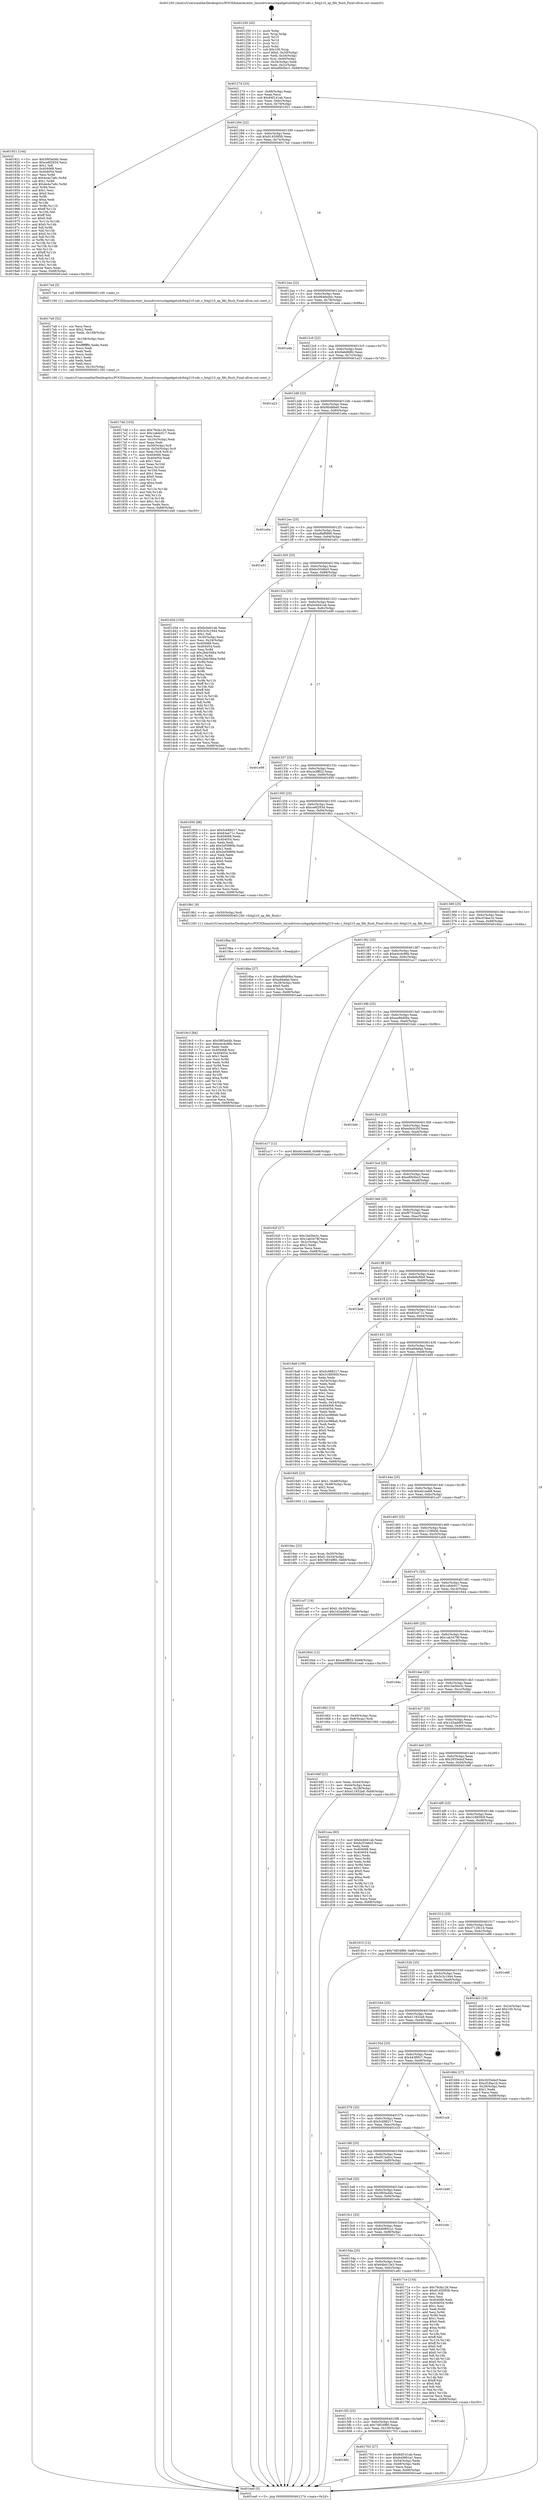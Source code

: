 digraph "0x401250" {
  label = "0x401250 (/mnt/c/Users/mathe/Desktop/tcc/POCII/binaries/extr_linuxdriversusbgadgetudcfotg210-udc.c_fotg210_ep_fifo_flush_Final-ollvm.out::main(0))"
  labelloc = "t"
  node[shape=record]

  Entry [label="",width=0.3,height=0.3,shape=circle,fillcolor=black,style=filled]
  "0x40127d" [label="{
     0x40127d [23]\l
     | [instrs]\l
     &nbsp;&nbsp;0x40127d \<+3\>: mov -0x68(%rbp),%eax\l
     &nbsp;&nbsp;0x401280 \<+2\>: mov %eax,%ecx\l
     &nbsp;&nbsp;0x401282 \<+6\>: sub $0x84f141ab,%ecx\l
     &nbsp;&nbsp;0x401288 \<+3\>: mov %eax,-0x6c(%rbp)\l
     &nbsp;&nbsp;0x40128b \<+3\>: mov %ecx,-0x70(%rbp)\l
     &nbsp;&nbsp;0x40128e \<+6\>: je 0000000000401921 \<main+0x6d1\>\l
  }"]
  "0x401921" [label="{
     0x401921 [144]\l
     | [instrs]\l
     &nbsp;&nbsp;0x401921 \<+5\>: mov $0x5f65ed4b,%eax\l
     &nbsp;&nbsp;0x401926 \<+5\>: mov $0xce6f2834,%ecx\l
     &nbsp;&nbsp;0x40192b \<+2\>: mov $0x1,%dl\l
     &nbsp;&nbsp;0x40192d \<+7\>: mov 0x404068,%esi\l
     &nbsp;&nbsp;0x401934 \<+7\>: mov 0x404054,%edi\l
     &nbsp;&nbsp;0x40193b \<+3\>: mov %esi,%r8d\l
     &nbsp;&nbsp;0x40193e \<+7\>: sub $0x4e4a7a6c,%r8d\l
     &nbsp;&nbsp;0x401945 \<+4\>: sub $0x1,%r8d\l
     &nbsp;&nbsp;0x401949 \<+7\>: add $0x4e4a7a6c,%r8d\l
     &nbsp;&nbsp;0x401950 \<+4\>: imul %r8d,%esi\l
     &nbsp;&nbsp;0x401954 \<+3\>: and $0x1,%esi\l
     &nbsp;&nbsp;0x401957 \<+3\>: cmp $0x0,%esi\l
     &nbsp;&nbsp;0x40195a \<+4\>: sete %r9b\l
     &nbsp;&nbsp;0x40195e \<+3\>: cmp $0xa,%edi\l
     &nbsp;&nbsp;0x401961 \<+4\>: setl %r10b\l
     &nbsp;&nbsp;0x401965 \<+3\>: mov %r9b,%r11b\l
     &nbsp;&nbsp;0x401968 \<+4\>: xor $0xff,%r11b\l
     &nbsp;&nbsp;0x40196c \<+3\>: mov %r10b,%bl\l
     &nbsp;&nbsp;0x40196f \<+3\>: xor $0xff,%bl\l
     &nbsp;&nbsp;0x401972 \<+3\>: xor $0x0,%dl\l
     &nbsp;&nbsp;0x401975 \<+3\>: mov %r11b,%r14b\l
     &nbsp;&nbsp;0x401978 \<+4\>: and $0x0,%r14b\l
     &nbsp;&nbsp;0x40197c \<+3\>: and %dl,%r9b\l
     &nbsp;&nbsp;0x40197f \<+3\>: mov %bl,%r15b\l
     &nbsp;&nbsp;0x401982 \<+4\>: and $0x0,%r15b\l
     &nbsp;&nbsp;0x401986 \<+3\>: and %dl,%r10b\l
     &nbsp;&nbsp;0x401989 \<+3\>: or %r9b,%r14b\l
     &nbsp;&nbsp;0x40198c \<+3\>: or %r10b,%r15b\l
     &nbsp;&nbsp;0x40198f \<+3\>: xor %r15b,%r14b\l
     &nbsp;&nbsp;0x401992 \<+3\>: or %bl,%r11b\l
     &nbsp;&nbsp;0x401995 \<+4\>: xor $0xff,%r11b\l
     &nbsp;&nbsp;0x401999 \<+3\>: or $0x0,%dl\l
     &nbsp;&nbsp;0x40199c \<+3\>: and %dl,%r11b\l
     &nbsp;&nbsp;0x40199f \<+3\>: or %r11b,%r14b\l
     &nbsp;&nbsp;0x4019a2 \<+4\>: test $0x1,%r14b\l
     &nbsp;&nbsp;0x4019a6 \<+3\>: cmovne %ecx,%eax\l
     &nbsp;&nbsp;0x4019a9 \<+3\>: mov %eax,-0x68(%rbp)\l
     &nbsp;&nbsp;0x4019ac \<+5\>: jmp 0000000000401ea0 \<main+0xc50\>\l
  }"]
  "0x401294" [label="{
     0x401294 [22]\l
     | [instrs]\l
     &nbsp;&nbsp;0x401294 \<+5\>: jmp 0000000000401299 \<main+0x49\>\l
     &nbsp;&nbsp;0x401299 \<+3\>: mov -0x6c(%rbp),%eax\l
     &nbsp;&nbsp;0x40129c \<+5\>: sub $0x91450958,%eax\l
     &nbsp;&nbsp;0x4012a1 \<+3\>: mov %eax,-0x74(%rbp)\l
     &nbsp;&nbsp;0x4012a4 \<+6\>: je 00000000004017a4 \<main+0x554\>\l
  }"]
  Exit [label="",width=0.3,height=0.3,shape=circle,fillcolor=black,style=filled,peripheries=2]
  "0x4017a4" [label="{
     0x4017a4 [5]\l
     | [instrs]\l
     &nbsp;&nbsp;0x4017a4 \<+5\>: call 0000000000401160 \<next_i\>\l
     | [calls]\l
     &nbsp;&nbsp;0x401160 \{1\} (/mnt/c/Users/mathe/Desktop/tcc/POCII/binaries/extr_linuxdriversusbgadgetudcfotg210-udc.c_fotg210_ep_fifo_flush_Final-ollvm.out::next_i)\l
  }"]
  "0x4012aa" [label="{
     0x4012aa [22]\l
     | [instrs]\l
     &nbsp;&nbsp;0x4012aa \<+5\>: jmp 00000000004012af \<main+0x5f\>\l
     &nbsp;&nbsp;0x4012af \<+3\>: mov -0x6c(%rbp),%eax\l
     &nbsp;&nbsp;0x4012b2 \<+5\>: sub $0x9646e4dc,%eax\l
     &nbsp;&nbsp;0x4012b7 \<+3\>: mov %eax,-0x78(%rbp)\l
     &nbsp;&nbsp;0x4012ba \<+6\>: je 0000000000401ada \<main+0x88a\>\l
  }"]
  "0x4019c3" [label="{
     0x4019c3 [84]\l
     | [instrs]\l
     &nbsp;&nbsp;0x4019c3 \<+5\>: mov $0x5f65ed4b,%eax\l
     &nbsp;&nbsp;0x4019c8 \<+5\>: mov $0xe4cdc96b,%ecx\l
     &nbsp;&nbsp;0x4019cd \<+2\>: xor %edx,%edx\l
     &nbsp;&nbsp;0x4019cf \<+7\>: mov 0x404068,%esi\l
     &nbsp;&nbsp;0x4019d6 \<+8\>: mov 0x404054,%r8d\l
     &nbsp;&nbsp;0x4019de \<+3\>: sub $0x1,%edx\l
     &nbsp;&nbsp;0x4019e1 \<+3\>: mov %esi,%r9d\l
     &nbsp;&nbsp;0x4019e4 \<+3\>: add %edx,%r9d\l
     &nbsp;&nbsp;0x4019e7 \<+4\>: imul %r9d,%esi\l
     &nbsp;&nbsp;0x4019eb \<+3\>: and $0x1,%esi\l
     &nbsp;&nbsp;0x4019ee \<+3\>: cmp $0x0,%esi\l
     &nbsp;&nbsp;0x4019f1 \<+4\>: sete %r10b\l
     &nbsp;&nbsp;0x4019f5 \<+4\>: cmp $0xa,%r8d\l
     &nbsp;&nbsp;0x4019f9 \<+4\>: setl %r11b\l
     &nbsp;&nbsp;0x4019fd \<+3\>: mov %r10b,%bl\l
     &nbsp;&nbsp;0x401a00 \<+3\>: and %r11b,%bl\l
     &nbsp;&nbsp;0x401a03 \<+3\>: xor %r11b,%r10b\l
     &nbsp;&nbsp;0x401a06 \<+3\>: or %r10b,%bl\l
     &nbsp;&nbsp;0x401a09 \<+3\>: test $0x1,%bl\l
     &nbsp;&nbsp;0x401a0c \<+3\>: cmovne %ecx,%eax\l
     &nbsp;&nbsp;0x401a0f \<+3\>: mov %eax,-0x68(%rbp)\l
     &nbsp;&nbsp;0x401a12 \<+5\>: jmp 0000000000401ea0 \<main+0xc50\>\l
  }"]
  "0x401ada" [label="{
     0x401ada\l
  }", style=dashed]
  "0x4012c0" [label="{
     0x4012c0 [22]\l
     | [instrs]\l
     &nbsp;&nbsp;0x4012c0 \<+5\>: jmp 00000000004012c5 \<main+0x75\>\l
     &nbsp;&nbsp;0x4012c5 \<+3\>: mov -0x6c(%rbp),%eax\l
     &nbsp;&nbsp;0x4012c8 \<+5\>: sub $0x9abd68fc,%eax\l
     &nbsp;&nbsp;0x4012cd \<+3\>: mov %eax,-0x7c(%rbp)\l
     &nbsp;&nbsp;0x4012d0 \<+6\>: je 0000000000401a23 \<main+0x7d3\>\l
  }"]
  "0x4019ba" [label="{
     0x4019ba [9]\l
     | [instrs]\l
     &nbsp;&nbsp;0x4019ba \<+4\>: mov -0x50(%rbp),%rdi\l
     &nbsp;&nbsp;0x4019be \<+5\>: call 0000000000401030 \<free@plt\>\l
     | [calls]\l
     &nbsp;&nbsp;0x401030 \{1\} (unknown)\l
  }"]
  "0x401a23" [label="{
     0x401a23\l
  }", style=dashed]
  "0x4012d6" [label="{
     0x4012d6 [22]\l
     | [instrs]\l
     &nbsp;&nbsp;0x4012d6 \<+5\>: jmp 00000000004012db \<main+0x8b\>\l
     &nbsp;&nbsp;0x4012db \<+3\>: mov -0x6c(%rbp),%eax\l
     &nbsp;&nbsp;0x4012de \<+5\>: sub $0x9fcd6be0,%eax\l
     &nbsp;&nbsp;0x4012e3 \<+3\>: mov %eax,-0x80(%rbp)\l
     &nbsp;&nbsp;0x4012e6 \<+6\>: je 0000000000401e6a \<main+0xc1a\>\l
  }"]
  "0x4017dd" [label="{
     0x4017dd [103]\l
     | [instrs]\l
     &nbsp;&nbsp;0x4017dd \<+5\>: mov $0x78cfa126,%ecx\l
     &nbsp;&nbsp;0x4017e2 \<+5\>: mov $0x1a6dc617,%edx\l
     &nbsp;&nbsp;0x4017e7 \<+2\>: xor %esi,%esi\l
     &nbsp;&nbsp;0x4017e9 \<+6\>: mov -0x10c(%rbp),%edi\l
     &nbsp;&nbsp;0x4017ef \<+3\>: imul %eax,%edi\l
     &nbsp;&nbsp;0x4017f2 \<+4\>: mov -0x50(%rbp),%r8\l
     &nbsp;&nbsp;0x4017f6 \<+4\>: movslq -0x54(%rbp),%r9\l
     &nbsp;&nbsp;0x4017fa \<+4\>: mov %edi,(%r8,%r9,4)\l
     &nbsp;&nbsp;0x4017fe \<+7\>: mov 0x404068,%eax\l
     &nbsp;&nbsp;0x401805 \<+7\>: mov 0x404054,%edi\l
     &nbsp;&nbsp;0x40180c \<+3\>: sub $0x1,%esi\l
     &nbsp;&nbsp;0x40180f \<+3\>: mov %eax,%r10d\l
     &nbsp;&nbsp;0x401812 \<+3\>: add %esi,%r10d\l
     &nbsp;&nbsp;0x401815 \<+4\>: imul %r10d,%eax\l
     &nbsp;&nbsp;0x401819 \<+3\>: and $0x1,%eax\l
     &nbsp;&nbsp;0x40181c \<+3\>: cmp $0x0,%eax\l
     &nbsp;&nbsp;0x40181f \<+4\>: sete %r11b\l
     &nbsp;&nbsp;0x401823 \<+3\>: cmp $0xa,%edi\l
     &nbsp;&nbsp;0x401826 \<+3\>: setl %bl\l
     &nbsp;&nbsp;0x401829 \<+3\>: mov %r11b,%r14b\l
     &nbsp;&nbsp;0x40182c \<+3\>: and %bl,%r14b\l
     &nbsp;&nbsp;0x40182f \<+3\>: xor %bl,%r11b\l
     &nbsp;&nbsp;0x401832 \<+3\>: or %r11b,%r14b\l
     &nbsp;&nbsp;0x401835 \<+4\>: test $0x1,%r14b\l
     &nbsp;&nbsp;0x401839 \<+3\>: cmovne %edx,%ecx\l
     &nbsp;&nbsp;0x40183c \<+3\>: mov %ecx,-0x68(%rbp)\l
     &nbsp;&nbsp;0x40183f \<+5\>: jmp 0000000000401ea0 \<main+0xc50\>\l
  }"]
  "0x401e6a" [label="{
     0x401e6a\l
  }", style=dashed]
  "0x4012ec" [label="{
     0x4012ec [25]\l
     | [instrs]\l
     &nbsp;&nbsp;0x4012ec \<+5\>: jmp 00000000004012f1 \<main+0xa1\>\l
     &nbsp;&nbsp;0x4012f1 \<+3\>: mov -0x6c(%rbp),%eax\l
     &nbsp;&nbsp;0x4012f4 \<+5\>: sub $0xa8bf8866,%eax\l
     &nbsp;&nbsp;0x4012f9 \<+6\>: mov %eax,-0x84(%rbp)\l
     &nbsp;&nbsp;0x4012ff \<+6\>: je 0000000000401a51 \<main+0x801\>\l
  }"]
  "0x4017a9" [label="{
     0x4017a9 [52]\l
     | [instrs]\l
     &nbsp;&nbsp;0x4017a9 \<+2\>: xor %ecx,%ecx\l
     &nbsp;&nbsp;0x4017ab \<+5\>: mov $0x2,%edx\l
     &nbsp;&nbsp;0x4017b0 \<+6\>: mov %edx,-0x108(%rbp)\l
     &nbsp;&nbsp;0x4017b6 \<+1\>: cltd\l
     &nbsp;&nbsp;0x4017b7 \<+6\>: mov -0x108(%rbp),%esi\l
     &nbsp;&nbsp;0x4017bd \<+2\>: idiv %esi\l
     &nbsp;&nbsp;0x4017bf \<+6\>: imul $0xfffffffe,%edx,%edx\l
     &nbsp;&nbsp;0x4017c5 \<+2\>: mov %ecx,%edi\l
     &nbsp;&nbsp;0x4017c7 \<+2\>: sub %edx,%edi\l
     &nbsp;&nbsp;0x4017c9 \<+2\>: mov %ecx,%edx\l
     &nbsp;&nbsp;0x4017cb \<+3\>: sub $0x1,%edx\l
     &nbsp;&nbsp;0x4017ce \<+2\>: add %edx,%edi\l
     &nbsp;&nbsp;0x4017d0 \<+2\>: sub %edi,%ecx\l
     &nbsp;&nbsp;0x4017d2 \<+6\>: mov %ecx,-0x10c(%rbp)\l
     &nbsp;&nbsp;0x4017d8 \<+5\>: call 0000000000401160 \<next_i\>\l
     | [calls]\l
     &nbsp;&nbsp;0x401160 \{1\} (/mnt/c/Users/mathe/Desktop/tcc/POCII/binaries/extr_linuxdriversusbgadgetudcfotg210-udc.c_fotg210_ep_fifo_flush_Final-ollvm.out::next_i)\l
  }"]
  "0x401a51" [label="{
     0x401a51\l
  }", style=dashed]
  "0x401305" [label="{
     0x401305 [25]\l
     | [instrs]\l
     &nbsp;&nbsp;0x401305 \<+5\>: jmp 000000000040130a \<main+0xba\>\l
     &nbsp;&nbsp;0x40130a \<+3\>: mov -0x6c(%rbp),%eax\l
     &nbsp;&nbsp;0x40130d \<+5\>: sub $0xbc5346e5,%eax\l
     &nbsp;&nbsp;0x401312 \<+6\>: mov %eax,-0x88(%rbp)\l
     &nbsp;&nbsp;0x401318 \<+6\>: je 0000000000401d3d \<main+0xaed\>\l
  }"]
  "0x40160c" [label="{
     0x40160c\l
  }", style=dashed]
  "0x401d3d" [label="{
     0x401d3d [150]\l
     | [instrs]\l
     &nbsp;&nbsp;0x401d3d \<+5\>: mov $0xbcbd41ab,%eax\l
     &nbsp;&nbsp;0x401d42 \<+5\>: mov $0x3c3c1944,%ecx\l
     &nbsp;&nbsp;0x401d47 \<+2\>: mov $0x1,%dl\l
     &nbsp;&nbsp;0x401d49 \<+3\>: mov -0x30(%rbp),%esi\l
     &nbsp;&nbsp;0x401d4c \<+3\>: mov %esi,-0x24(%rbp)\l
     &nbsp;&nbsp;0x401d4f \<+7\>: mov 0x404068,%esi\l
     &nbsp;&nbsp;0x401d56 \<+7\>: mov 0x404054,%edi\l
     &nbsp;&nbsp;0x401d5d \<+3\>: mov %esi,%r8d\l
     &nbsp;&nbsp;0x401d60 \<+7\>: sub $0x2bdc566a,%r8d\l
     &nbsp;&nbsp;0x401d67 \<+4\>: sub $0x1,%r8d\l
     &nbsp;&nbsp;0x401d6b \<+7\>: add $0x2bdc566a,%r8d\l
     &nbsp;&nbsp;0x401d72 \<+4\>: imul %r8d,%esi\l
     &nbsp;&nbsp;0x401d76 \<+3\>: and $0x1,%esi\l
     &nbsp;&nbsp;0x401d79 \<+3\>: cmp $0x0,%esi\l
     &nbsp;&nbsp;0x401d7c \<+4\>: sete %r9b\l
     &nbsp;&nbsp;0x401d80 \<+3\>: cmp $0xa,%edi\l
     &nbsp;&nbsp;0x401d83 \<+4\>: setl %r10b\l
     &nbsp;&nbsp;0x401d87 \<+3\>: mov %r9b,%r11b\l
     &nbsp;&nbsp;0x401d8a \<+4\>: xor $0xff,%r11b\l
     &nbsp;&nbsp;0x401d8e \<+3\>: mov %r10b,%bl\l
     &nbsp;&nbsp;0x401d91 \<+3\>: xor $0xff,%bl\l
     &nbsp;&nbsp;0x401d94 \<+3\>: xor $0x0,%dl\l
     &nbsp;&nbsp;0x401d97 \<+3\>: mov %r11b,%r14b\l
     &nbsp;&nbsp;0x401d9a \<+4\>: and $0x0,%r14b\l
     &nbsp;&nbsp;0x401d9e \<+3\>: and %dl,%r9b\l
     &nbsp;&nbsp;0x401da1 \<+3\>: mov %bl,%r15b\l
     &nbsp;&nbsp;0x401da4 \<+4\>: and $0x0,%r15b\l
     &nbsp;&nbsp;0x401da8 \<+3\>: and %dl,%r10b\l
     &nbsp;&nbsp;0x401dab \<+3\>: or %r9b,%r14b\l
     &nbsp;&nbsp;0x401dae \<+3\>: or %r10b,%r15b\l
     &nbsp;&nbsp;0x401db1 \<+3\>: xor %r15b,%r14b\l
     &nbsp;&nbsp;0x401db4 \<+3\>: or %bl,%r11b\l
     &nbsp;&nbsp;0x401db7 \<+4\>: xor $0xff,%r11b\l
     &nbsp;&nbsp;0x401dbb \<+3\>: or $0x0,%dl\l
     &nbsp;&nbsp;0x401dbe \<+3\>: and %dl,%r11b\l
     &nbsp;&nbsp;0x401dc1 \<+3\>: or %r11b,%r14b\l
     &nbsp;&nbsp;0x401dc4 \<+4\>: test $0x1,%r14b\l
     &nbsp;&nbsp;0x401dc8 \<+3\>: cmovne %ecx,%eax\l
     &nbsp;&nbsp;0x401dcb \<+3\>: mov %eax,-0x68(%rbp)\l
     &nbsp;&nbsp;0x401dce \<+5\>: jmp 0000000000401ea0 \<main+0xc50\>\l
  }"]
  "0x40131e" [label="{
     0x40131e [25]\l
     | [instrs]\l
     &nbsp;&nbsp;0x40131e \<+5\>: jmp 0000000000401323 \<main+0xd3\>\l
     &nbsp;&nbsp;0x401323 \<+3\>: mov -0x6c(%rbp),%eax\l
     &nbsp;&nbsp;0x401326 \<+5\>: sub $0xbcbd41ab,%eax\l
     &nbsp;&nbsp;0x40132b \<+6\>: mov %eax,-0x8c(%rbp)\l
     &nbsp;&nbsp;0x401331 \<+6\>: je 0000000000401e99 \<main+0xc49\>\l
  }"]
  "0x401703" [label="{
     0x401703 [27]\l
     | [instrs]\l
     &nbsp;&nbsp;0x401703 \<+5\>: mov $0x84f141ab,%eax\l
     &nbsp;&nbsp;0x401708 \<+5\>: mov $0x640891a1,%ecx\l
     &nbsp;&nbsp;0x40170d \<+3\>: mov -0x54(%rbp),%edx\l
     &nbsp;&nbsp;0x401710 \<+3\>: cmp -0x48(%rbp),%edx\l
     &nbsp;&nbsp;0x401713 \<+3\>: cmovl %ecx,%eax\l
     &nbsp;&nbsp;0x401716 \<+3\>: mov %eax,-0x68(%rbp)\l
     &nbsp;&nbsp;0x401719 \<+5\>: jmp 0000000000401ea0 \<main+0xc50\>\l
  }"]
  "0x401e99" [label="{
     0x401e99\l
  }", style=dashed]
  "0x401337" [label="{
     0x401337 [25]\l
     | [instrs]\l
     &nbsp;&nbsp;0x401337 \<+5\>: jmp 000000000040133c \<main+0xec\>\l
     &nbsp;&nbsp;0x40133c \<+3\>: mov -0x6c(%rbp),%eax\l
     &nbsp;&nbsp;0x40133f \<+5\>: sub $0xce3fff23,%eax\l
     &nbsp;&nbsp;0x401344 \<+6\>: mov %eax,-0x90(%rbp)\l
     &nbsp;&nbsp;0x40134a \<+6\>: je 0000000000401850 \<main+0x600\>\l
  }"]
  "0x4015f3" [label="{
     0x4015f3 [25]\l
     | [instrs]\l
     &nbsp;&nbsp;0x4015f3 \<+5\>: jmp 00000000004015f8 \<main+0x3a8\>\l
     &nbsp;&nbsp;0x4015f8 \<+3\>: mov -0x6c(%rbp),%eax\l
     &nbsp;&nbsp;0x4015fb \<+5\>: sub $0x74834f80,%eax\l
     &nbsp;&nbsp;0x401600 \<+6\>: mov %eax,-0x100(%rbp)\l
     &nbsp;&nbsp;0x401606 \<+6\>: je 0000000000401703 \<main+0x4b3\>\l
  }"]
  "0x401850" [label="{
     0x401850 [88]\l
     | [instrs]\l
     &nbsp;&nbsp;0x401850 \<+5\>: mov $0x5c688217,%eax\l
     &nbsp;&nbsp;0x401855 \<+5\>: mov $0x83a471c,%ecx\l
     &nbsp;&nbsp;0x40185a \<+7\>: mov 0x404068,%edx\l
     &nbsp;&nbsp;0x401861 \<+7\>: mov 0x404054,%esi\l
     &nbsp;&nbsp;0x401868 \<+2\>: mov %edx,%edi\l
     &nbsp;&nbsp;0x40186a \<+6\>: add $0x2ef3980b,%edi\l
     &nbsp;&nbsp;0x401870 \<+3\>: sub $0x1,%edi\l
     &nbsp;&nbsp;0x401873 \<+6\>: sub $0x2ef3980b,%edi\l
     &nbsp;&nbsp;0x401879 \<+3\>: imul %edi,%edx\l
     &nbsp;&nbsp;0x40187c \<+3\>: and $0x1,%edx\l
     &nbsp;&nbsp;0x40187f \<+3\>: cmp $0x0,%edx\l
     &nbsp;&nbsp;0x401882 \<+4\>: sete %r8b\l
     &nbsp;&nbsp;0x401886 \<+3\>: cmp $0xa,%esi\l
     &nbsp;&nbsp;0x401889 \<+4\>: setl %r9b\l
     &nbsp;&nbsp;0x40188d \<+3\>: mov %r8b,%r10b\l
     &nbsp;&nbsp;0x401890 \<+3\>: and %r9b,%r10b\l
     &nbsp;&nbsp;0x401893 \<+3\>: xor %r9b,%r8b\l
     &nbsp;&nbsp;0x401896 \<+3\>: or %r8b,%r10b\l
     &nbsp;&nbsp;0x401899 \<+4\>: test $0x1,%r10b\l
     &nbsp;&nbsp;0x40189d \<+3\>: cmovne %ecx,%eax\l
     &nbsp;&nbsp;0x4018a0 \<+3\>: mov %eax,-0x68(%rbp)\l
     &nbsp;&nbsp;0x4018a3 \<+5\>: jmp 0000000000401ea0 \<main+0xc50\>\l
  }"]
  "0x401350" [label="{
     0x401350 [25]\l
     | [instrs]\l
     &nbsp;&nbsp;0x401350 \<+5\>: jmp 0000000000401355 \<main+0x105\>\l
     &nbsp;&nbsp;0x401355 \<+3\>: mov -0x6c(%rbp),%eax\l
     &nbsp;&nbsp;0x401358 \<+5\>: sub $0xce6f2834,%eax\l
     &nbsp;&nbsp;0x40135d \<+6\>: mov %eax,-0x94(%rbp)\l
     &nbsp;&nbsp;0x401363 \<+6\>: je 00000000004019b1 \<main+0x761\>\l
  }"]
  "0x401a6c" [label="{
     0x401a6c\l
  }", style=dashed]
  "0x4019b1" [label="{
     0x4019b1 [9]\l
     | [instrs]\l
     &nbsp;&nbsp;0x4019b1 \<+4\>: mov -0x50(%rbp),%rdi\l
     &nbsp;&nbsp;0x4019b5 \<+5\>: call 0000000000401240 \<fotg210_ep_fifo_flush\>\l
     | [calls]\l
     &nbsp;&nbsp;0x401240 \{1\} (/mnt/c/Users/mathe/Desktop/tcc/POCII/binaries/extr_linuxdriversusbgadgetudcfotg210-udc.c_fotg210_ep_fifo_flush_Final-ollvm.out::fotg210_ep_fifo_flush)\l
  }"]
  "0x401369" [label="{
     0x401369 [25]\l
     | [instrs]\l
     &nbsp;&nbsp;0x401369 \<+5\>: jmp 000000000040136e \<main+0x11e\>\l
     &nbsp;&nbsp;0x40136e \<+3\>: mov -0x6c(%rbp),%eax\l
     &nbsp;&nbsp;0x401371 \<+5\>: sub $0xcf18ae1b,%eax\l
     &nbsp;&nbsp;0x401376 \<+6\>: mov %eax,-0x98(%rbp)\l
     &nbsp;&nbsp;0x40137c \<+6\>: je 00000000004016ba \<main+0x46a\>\l
  }"]
  "0x4015da" [label="{
     0x4015da [25]\l
     | [instrs]\l
     &nbsp;&nbsp;0x4015da \<+5\>: jmp 00000000004015df \<main+0x38f\>\l
     &nbsp;&nbsp;0x4015df \<+3\>: mov -0x6c(%rbp),%eax\l
     &nbsp;&nbsp;0x4015e2 \<+5\>: sub $0x64b413e3,%eax\l
     &nbsp;&nbsp;0x4015e7 \<+6\>: mov %eax,-0xfc(%rbp)\l
     &nbsp;&nbsp;0x4015ed \<+6\>: je 0000000000401a6c \<main+0x81c\>\l
  }"]
  "0x4016ba" [label="{
     0x4016ba [27]\l
     | [instrs]\l
     &nbsp;&nbsp;0x4016ba \<+5\>: mov $0xea86d06a,%eax\l
     &nbsp;&nbsp;0x4016bf \<+5\>: mov $0xa94afae,%ecx\l
     &nbsp;&nbsp;0x4016c4 \<+3\>: mov -0x28(%rbp),%edx\l
     &nbsp;&nbsp;0x4016c7 \<+3\>: cmp $0x0,%edx\l
     &nbsp;&nbsp;0x4016ca \<+3\>: cmove %ecx,%eax\l
     &nbsp;&nbsp;0x4016cd \<+3\>: mov %eax,-0x68(%rbp)\l
     &nbsp;&nbsp;0x4016d0 \<+5\>: jmp 0000000000401ea0 \<main+0xc50\>\l
  }"]
  "0x401382" [label="{
     0x401382 [25]\l
     | [instrs]\l
     &nbsp;&nbsp;0x401382 \<+5\>: jmp 0000000000401387 \<main+0x137\>\l
     &nbsp;&nbsp;0x401387 \<+3\>: mov -0x6c(%rbp),%eax\l
     &nbsp;&nbsp;0x40138a \<+5\>: sub $0xe4cdc96b,%eax\l
     &nbsp;&nbsp;0x40138f \<+6\>: mov %eax,-0x9c(%rbp)\l
     &nbsp;&nbsp;0x401395 \<+6\>: je 0000000000401a17 \<main+0x7c7\>\l
  }"]
  "0x40171e" [label="{
     0x40171e [134]\l
     | [instrs]\l
     &nbsp;&nbsp;0x40171e \<+5\>: mov $0x78cfa126,%eax\l
     &nbsp;&nbsp;0x401723 \<+5\>: mov $0x91450958,%ecx\l
     &nbsp;&nbsp;0x401728 \<+2\>: mov $0x1,%dl\l
     &nbsp;&nbsp;0x40172a \<+2\>: xor %esi,%esi\l
     &nbsp;&nbsp;0x40172c \<+7\>: mov 0x404068,%edi\l
     &nbsp;&nbsp;0x401733 \<+8\>: mov 0x404054,%r8d\l
     &nbsp;&nbsp;0x40173b \<+3\>: sub $0x1,%esi\l
     &nbsp;&nbsp;0x40173e \<+3\>: mov %edi,%r9d\l
     &nbsp;&nbsp;0x401741 \<+3\>: add %esi,%r9d\l
     &nbsp;&nbsp;0x401744 \<+4\>: imul %r9d,%edi\l
     &nbsp;&nbsp;0x401748 \<+3\>: and $0x1,%edi\l
     &nbsp;&nbsp;0x40174b \<+3\>: cmp $0x0,%edi\l
     &nbsp;&nbsp;0x40174e \<+4\>: sete %r10b\l
     &nbsp;&nbsp;0x401752 \<+4\>: cmp $0xa,%r8d\l
     &nbsp;&nbsp;0x401756 \<+4\>: setl %r11b\l
     &nbsp;&nbsp;0x40175a \<+3\>: mov %r10b,%bl\l
     &nbsp;&nbsp;0x40175d \<+3\>: xor $0xff,%bl\l
     &nbsp;&nbsp;0x401760 \<+3\>: mov %r11b,%r14b\l
     &nbsp;&nbsp;0x401763 \<+4\>: xor $0xff,%r14b\l
     &nbsp;&nbsp;0x401767 \<+3\>: xor $0x0,%dl\l
     &nbsp;&nbsp;0x40176a \<+3\>: mov %bl,%r15b\l
     &nbsp;&nbsp;0x40176d \<+4\>: and $0x0,%r15b\l
     &nbsp;&nbsp;0x401771 \<+3\>: and %dl,%r10b\l
     &nbsp;&nbsp;0x401774 \<+3\>: mov %r14b,%r12b\l
     &nbsp;&nbsp;0x401777 \<+4\>: and $0x0,%r12b\l
     &nbsp;&nbsp;0x40177b \<+3\>: and %dl,%r11b\l
     &nbsp;&nbsp;0x40177e \<+3\>: or %r10b,%r15b\l
     &nbsp;&nbsp;0x401781 \<+3\>: or %r11b,%r12b\l
     &nbsp;&nbsp;0x401784 \<+3\>: xor %r12b,%r15b\l
     &nbsp;&nbsp;0x401787 \<+3\>: or %r14b,%bl\l
     &nbsp;&nbsp;0x40178a \<+3\>: xor $0xff,%bl\l
     &nbsp;&nbsp;0x40178d \<+3\>: or $0x0,%dl\l
     &nbsp;&nbsp;0x401790 \<+2\>: and %dl,%bl\l
     &nbsp;&nbsp;0x401792 \<+3\>: or %bl,%r15b\l
     &nbsp;&nbsp;0x401795 \<+4\>: test $0x1,%r15b\l
     &nbsp;&nbsp;0x401799 \<+3\>: cmovne %ecx,%eax\l
     &nbsp;&nbsp;0x40179c \<+3\>: mov %eax,-0x68(%rbp)\l
     &nbsp;&nbsp;0x40179f \<+5\>: jmp 0000000000401ea0 \<main+0xc50\>\l
  }"]
  "0x401a17" [label="{
     0x401a17 [12]\l
     | [instrs]\l
     &nbsp;&nbsp;0x401a17 \<+7\>: movl $0xeb1eeb8,-0x68(%rbp)\l
     &nbsp;&nbsp;0x401a1e \<+5\>: jmp 0000000000401ea0 \<main+0xc50\>\l
  }"]
  "0x40139b" [label="{
     0x40139b [25]\l
     | [instrs]\l
     &nbsp;&nbsp;0x40139b \<+5\>: jmp 00000000004013a0 \<main+0x150\>\l
     &nbsp;&nbsp;0x4013a0 \<+3\>: mov -0x6c(%rbp),%eax\l
     &nbsp;&nbsp;0x4013a3 \<+5\>: sub $0xea86d06a,%eax\l
     &nbsp;&nbsp;0x4013a8 \<+6\>: mov %eax,-0xa0(%rbp)\l
     &nbsp;&nbsp;0x4013ae \<+6\>: je 0000000000401bdc \<main+0x98c\>\l
  }"]
  "0x4015c1" [label="{
     0x4015c1 [25]\l
     | [instrs]\l
     &nbsp;&nbsp;0x4015c1 \<+5\>: jmp 00000000004015c6 \<main+0x376\>\l
     &nbsp;&nbsp;0x4015c6 \<+3\>: mov -0x6c(%rbp),%eax\l
     &nbsp;&nbsp;0x4015c9 \<+5\>: sub $0x640891a1,%eax\l
     &nbsp;&nbsp;0x4015ce \<+6\>: mov %eax,-0xf8(%rbp)\l
     &nbsp;&nbsp;0x4015d4 \<+6\>: je 000000000040171e \<main+0x4ce\>\l
  }"]
  "0x401bdc" [label="{
     0x401bdc\l
  }", style=dashed]
  "0x4013b4" [label="{
     0x4013b4 [25]\l
     | [instrs]\l
     &nbsp;&nbsp;0x4013b4 \<+5\>: jmp 00000000004013b9 \<main+0x169\>\l
     &nbsp;&nbsp;0x4013b9 \<+3\>: mov -0x6c(%rbp),%eax\l
     &nbsp;&nbsp;0x4013bc \<+5\>: sub $0xed4cb35f,%eax\l
     &nbsp;&nbsp;0x4013c1 \<+6\>: mov %eax,-0xa4(%rbp)\l
     &nbsp;&nbsp;0x4013c7 \<+6\>: je 0000000000401c6e \<main+0xa1e\>\l
  }"]
  "0x401e4c" [label="{
     0x401e4c\l
  }", style=dashed]
  "0x401c6e" [label="{
     0x401c6e\l
  }", style=dashed]
  "0x4013cd" [label="{
     0x4013cd [25]\l
     | [instrs]\l
     &nbsp;&nbsp;0x4013cd \<+5\>: jmp 00000000004013d2 \<main+0x182\>\l
     &nbsp;&nbsp;0x4013d2 \<+3\>: mov -0x6c(%rbp),%eax\l
     &nbsp;&nbsp;0x4013d5 \<+5\>: sub $0xef0b5bc3,%eax\l
     &nbsp;&nbsp;0x4013da \<+6\>: mov %eax,-0xa8(%rbp)\l
     &nbsp;&nbsp;0x4013e0 \<+6\>: je 000000000040162f \<main+0x3df\>\l
  }"]
  "0x4015a8" [label="{
     0x4015a8 [25]\l
     | [instrs]\l
     &nbsp;&nbsp;0x4015a8 \<+5\>: jmp 00000000004015ad \<main+0x35d\>\l
     &nbsp;&nbsp;0x4015ad \<+3\>: mov -0x6c(%rbp),%eax\l
     &nbsp;&nbsp;0x4015b0 \<+5\>: sub $0x5f65ed4b,%eax\l
     &nbsp;&nbsp;0x4015b5 \<+6\>: mov %eax,-0xf4(%rbp)\l
     &nbsp;&nbsp;0x4015bb \<+6\>: je 0000000000401e4c \<main+0xbfc\>\l
  }"]
  "0x40162f" [label="{
     0x40162f [27]\l
     | [instrs]\l
     &nbsp;&nbsp;0x40162f \<+5\>: mov $0x1be5be3c,%eax\l
     &nbsp;&nbsp;0x401634 \<+5\>: mov $0x1ab3478f,%ecx\l
     &nbsp;&nbsp;0x401639 \<+3\>: mov -0x2c(%rbp),%edx\l
     &nbsp;&nbsp;0x40163c \<+3\>: cmp $0x2,%edx\l
     &nbsp;&nbsp;0x40163f \<+3\>: cmovne %ecx,%eax\l
     &nbsp;&nbsp;0x401642 \<+3\>: mov %eax,-0x68(%rbp)\l
     &nbsp;&nbsp;0x401645 \<+5\>: jmp 0000000000401ea0 \<main+0xc50\>\l
  }"]
  "0x4013e6" [label="{
     0x4013e6 [25]\l
     | [instrs]\l
     &nbsp;&nbsp;0x4013e6 \<+5\>: jmp 00000000004013eb \<main+0x19b\>\l
     &nbsp;&nbsp;0x4013eb \<+3\>: mov -0x6c(%rbp),%eax\l
     &nbsp;&nbsp;0x4013ee \<+5\>: sub $0xf9752add,%eax\l
     &nbsp;&nbsp;0x4013f3 \<+6\>: mov %eax,-0xac(%rbp)\l
     &nbsp;&nbsp;0x4013f9 \<+6\>: je 0000000000401b6a \<main+0x91a\>\l
  }"]
  "0x401ea0" [label="{
     0x401ea0 [5]\l
     | [instrs]\l
     &nbsp;&nbsp;0x401ea0 \<+5\>: jmp 000000000040127d \<main+0x2d\>\l
  }"]
  "0x401250" [label="{
     0x401250 [45]\l
     | [instrs]\l
     &nbsp;&nbsp;0x401250 \<+1\>: push %rbp\l
     &nbsp;&nbsp;0x401251 \<+3\>: mov %rsp,%rbp\l
     &nbsp;&nbsp;0x401254 \<+2\>: push %r15\l
     &nbsp;&nbsp;0x401256 \<+2\>: push %r14\l
     &nbsp;&nbsp;0x401258 \<+2\>: push %r12\l
     &nbsp;&nbsp;0x40125a \<+1\>: push %rbx\l
     &nbsp;&nbsp;0x40125b \<+7\>: sub $0x100,%rsp\l
     &nbsp;&nbsp;0x401262 \<+7\>: movl $0x0,-0x30(%rbp)\l
     &nbsp;&nbsp;0x401269 \<+3\>: mov %edi,-0x34(%rbp)\l
     &nbsp;&nbsp;0x40126c \<+4\>: mov %rsi,-0x40(%rbp)\l
     &nbsp;&nbsp;0x401270 \<+3\>: mov -0x34(%rbp),%edi\l
     &nbsp;&nbsp;0x401273 \<+3\>: mov %edi,-0x2c(%rbp)\l
     &nbsp;&nbsp;0x401276 \<+7\>: movl $0xef0b5bc3,-0x68(%rbp)\l
  }"]
  "0x401bd0" [label="{
     0x401bd0\l
  }", style=dashed]
  "0x401b6a" [label="{
     0x401b6a\l
  }", style=dashed]
  "0x4013ff" [label="{
     0x4013ff [25]\l
     | [instrs]\l
     &nbsp;&nbsp;0x4013ff \<+5\>: jmp 0000000000401404 \<main+0x1b4\>\l
     &nbsp;&nbsp;0x401404 \<+3\>: mov -0x6c(%rbp),%eax\l
     &nbsp;&nbsp;0x401407 \<+5\>: sub $0xfe8cf0b0,%eax\l
     &nbsp;&nbsp;0x40140c \<+6\>: mov %eax,-0xb0(%rbp)\l
     &nbsp;&nbsp;0x401412 \<+6\>: je 0000000000401be8 \<main+0x998\>\l
  }"]
  "0x40158f" [label="{
     0x40158f [25]\l
     | [instrs]\l
     &nbsp;&nbsp;0x40158f \<+5\>: jmp 0000000000401594 \<main+0x344\>\l
     &nbsp;&nbsp;0x401594 \<+3\>: mov -0x6c(%rbp),%eax\l
     &nbsp;&nbsp;0x401597 \<+5\>: sub $0x5f13a0cc,%eax\l
     &nbsp;&nbsp;0x40159c \<+6\>: mov %eax,-0xf0(%rbp)\l
     &nbsp;&nbsp;0x4015a2 \<+6\>: je 0000000000401bd0 \<main+0x980\>\l
  }"]
  "0x401be8" [label="{
     0x401be8\l
  }", style=dashed]
  "0x401418" [label="{
     0x401418 [25]\l
     | [instrs]\l
     &nbsp;&nbsp;0x401418 \<+5\>: jmp 000000000040141d \<main+0x1cd\>\l
     &nbsp;&nbsp;0x40141d \<+3\>: mov -0x6c(%rbp),%eax\l
     &nbsp;&nbsp;0x401420 \<+5\>: sub $0x83a471c,%eax\l
     &nbsp;&nbsp;0x401425 \<+6\>: mov %eax,-0xb4(%rbp)\l
     &nbsp;&nbsp;0x40142b \<+6\>: je 00000000004018a8 \<main+0x658\>\l
  }"]
  "0x401e33" [label="{
     0x401e33\l
  }", style=dashed]
  "0x4018a8" [label="{
     0x4018a8 [109]\l
     | [instrs]\l
     &nbsp;&nbsp;0x4018a8 \<+5\>: mov $0x5c688217,%eax\l
     &nbsp;&nbsp;0x4018ad \<+5\>: mov $0x3188595f,%ecx\l
     &nbsp;&nbsp;0x4018b2 \<+2\>: xor %edx,%edx\l
     &nbsp;&nbsp;0x4018b4 \<+3\>: mov -0x54(%rbp),%esi\l
     &nbsp;&nbsp;0x4018b7 \<+2\>: mov %edx,%edi\l
     &nbsp;&nbsp;0x4018b9 \<+2\>: sub %esi,%edi\l
     &nbsp;&nbsp;0x4018bb \<+2\>: mov %edx,%esi\l
     &nbsp;&nbsp;0x4018bd \<+3\>: sub $0x1,%esi\l
     &nbsp;&nbsp;0x4018c0 \<+2\>: add %esi,%edi\l
     &nbsp;&nbsp;0x4018c2 \<+2\>: sub %edi,%edx\l
     &nbsp;&nbsp;0x4018c4 \<+3\>: mov %edx,-0x54(%rbp)\l
     &nbsp;&nbsp;0x4018c7 \<+7\>: mov 0x404068,%edx\l
     &nbsp;&nbsp;0x4018ce \<+7\>: mov 0x404054,%esi\l
     &nbsp;&nbsp;0x4018d5 \<+2\>: mov %edx,%edi\l
     &nbsp;&nbsp;0x4018d7 \<+6\>: add $0x2ec986ab,%edi\l
     &nbsp;&nbsp;0x4018dd \<+3\>: sub $0x1,%edi\l
     &nbsp;&nbsp;0x4018e0 \<+6\>: sub $0x2ec986ab,%edi\l
     &nbsp;&nbsp;0x4018e6 \<+3\>: imul %edi,%edx\l
     &nbsp;&nbsp;0x4018e9 \<+3\>: and $0x1,%edx\l
     &nbsp;&nbsp;0x4018ec \<+3\>: cmp $0x0,%edx\l
     &nbsp;&nbsp;0x4018ef \<+4\>: sete %r8b\l
     &nbsp;&nbsp;0x4018f3 \<+3\>: cmp $0xa,%esi\l
     &nbsp;&nbsp;0x4018f6 \<+4\>: setl %r9b\l
     &nbsp;&nbsp;0x4018fa \<+3\>: mov %r8b,%r10b\l
     &nbsp;&nbsp;0x4018fd \<+3\>: and %r9b,%r10b\l
     &nbsp;&nbsp;0x401900 \<+3\>: xor %r9b,%r8b\l
     &nbsp;&nbsp;0x401903 \<+3\>: or %r8b,%r10b\l
     &nbsp;&nbsp;0x401906 \<+4\>: test $0x1,%r10b\l
     &nbsp;&nbsp;0x40190a \<+3\>: cmovne %ecx,%eax\l
     &nbsp;&nbsp;0x40190d \<+3\>: mov %eax,-0x68(%rbp)\l
     &nbsp;&nbsp;0x401910 \<+5\>: jmp 0000000000401ea0 \<main+0xc50\>\l
  }"]
  "0x401431" [label="{
     0x401431 [25]\l
     | [instrs]\l
     &nbsp;&nbsp;0x401431 \<+5\>: jmp 0000000000401436 \<main+0x1e6\>\l
     &nbsp;&nbsp;0x401436 \<+3\>: mov -0x6c(%rbp),%eax\l
     &nbsp;&nbsp;0x401439 \<+5\>: sub $0xa94afae,%eax\l
     &nbsp;&nbsp;0x40143e \<+6\>: mov %eax,-0xb8(%rbp)\l
     &nbsp;&nbsp;0x401444 \<+6\>: je 00000000004016d5 \<main+0x485\>\l
  }"]
  "0x401576" [label="{
     0x401576 [25]\l
     | [instrs]\l
     &nbsp;&nbsp;0x401576 \<+5\>: jmp 000000000040157b \<main+0x32b\>\l
     &nbsp;&nbsp;0x40157b \<+3\>: mov -0x6c(%rbp),%eax\l
     &nbsp;&nbsp;0x40157e \<+5\>: sub $0x5c688217,%eax\l
     &nbsp;&nbsp;0x401583 \<+6\>: mov %eax,-0xec(%rbp)\l
     &nbsp;&nbsp;0x401589 \<+6\>: je 0000000000401e33 \<main+0xbe3\>\l
  }"]
  "0x4016d5" [label="{
     0x4016d5 [23]\l
     | [instrs]\l
     &nbsp;&nbsp;0x4016d5 \<+7\>: movl $0x1,-0x48(%rbp)\l
     &nbsp;&nbsp;0x4016dc \<+4\>: movslq -0x48(%rbp),%rax\l
     &nbsp;&nbsp;0x4016e0 \<+4\>: shl $0x2,%rax\l
     &nbsp;&nbsp;0x4016e4 \<+3\>: mov %rax,%rdi\l
     &nbsp;&nbsp;0x4016e7 \<+5\>: call 0000000000401050 \<malloc@plt\>\l
     | [calls]\l
     &nbsp;&nbsp;0x401050 \{1\} (unknown)\l
  }"]
  "0x40144a" [label="{
     0x40144a [25]\l
     | [instrs]\l
     &nbsp;&nbsp;0x40144a \<+5\>: jmp 000000000040144f \<main+0x1ff\>\l
     &nbsp;&nbsp;0x40144f \<+3\>: mov -0x6c(%rbp),%eax\l
     &nbsp;&nbsp;0x401452 \<+5\>: sub $0xeb1eeb8,%eax\l
     &nbsp;&nbsp;0x401457 \<+6\>: mov %eax,-0xbc(%rbp)\l
     &nbsp;&nbsp;0x40145d \<+6\>: je 0000000000401cd7 \<main+0xa87\>\l
  }"]
  "0x401ccb" [label="{
     0x401ccb\l
  }", style=dashed]
  "0x401cd7" [label="{
     0x401cd7 [19]\l
     | [instrs]\l
     &nbsp;&nbsp;0x401cd7 \<+7\>: movl $0x0,-0x30(%rbp)\l
     &nbsp;&nbsp;0x401cde \<+7\>: movl $0x1d3add95,-0x68(%rbp)\l
     &nbsp;&nbsp;0x401ce5 \<+5\>: jmp 0000000000401ea0 \<main+0xc50\>\l
  }"]
  "0x401463" [label="{
     0x401463 [25]\l
     | [instrs]\l
     &nbsp;&nbsp;0x401463 \<+5\>: jmp 0000000000401468 \<main+0x218\>\l
     &nbsp;&nbsp;0x401468 \<+3\>: mov -0x6c(%rbp),%eax\l
     &nbsp;&nbsp;0x40146b \<+5\>: sub $0x1219f406,%eax\l
     &nbsp;&nbsp;0x401470 \<+6\>: mov %eax,-0xc0(%rbp)\l
     &nbsp;&nbsp;0x401476 \<+6\>: je 0000000000401ab9 \<main+0x869\>\l
  }"]
  "0x4016ec" [label="{
     0x4016ec [23]\l
     | [instrs]\l
     &nbsp;&nbsp;0x4016ec \<+4\>: mov %rax,-0x50(%rbp)\l
     &nbsp;&nbsp;0x4016f0 \<+7\>: movl $0x0,-0x54(%rbp)\l
     &nbsp;&nbsp;0x4016f7 \<+7\>: movl $0x74834f80,-0x68(%rbp)\l
     &nbsp;&nbsp;0x4016fe \<+5\>: jmp 0000000000401ea0 \<main+0xc50\>\l
  }"]
  "0x401ab9" [label="{
     0x401ab9\l
  }", style=dashed]
  "0x40147c" [label="{
     0x40147c [25]\l
     | [instrs]\l
     &nbsp;&nbsp;0x40147c \<+5\>: jmp 0000000000401481 \<main+0x231\>\l
     &nbsp;&nbsp;0x401481 \<+3\>: mov -0x6c(%rbp),%eax\l
     &nbsp;&nbsp;0x401484 \<+5\>: sub $0x1a6dc617,%eax\l
     &nbsp;&nbsp;0x401489 \<+6\>: mov %eax,-0xc4(%rbp)\l
     &nbsp;&nbsp;0x40148f \<+6\>: je 0000000000401844 \<main+0x5f4\>\l
  }"]
  "0x40155d" [label="{
     0x40155d [25]\l
     | [instrs]\l
     &nbsp;&nbsp;0x40155d \<+5\>: jmp 0000000000401562 \<main+0x312\>\l
     &nbsp;&nbsp;0x401562 \<+3\>: mov -0x6c(%rbp),%eax\l
     &nbsp;&nbsp;0x401565 \<+5\>: sub $0x443f0fc7,%eax\l
     &nbsp;&nbsp;0x40156a \<+6\>: mov %eax,-0xe8(%rbp)\l
     &nbsp;&nbsp;0x401570 \<+6\>: je 0000000000401ccb \<main+0xa7b\>\l
  }"]
  "0x401844" [label="{
     0x401844 [12]\l
     | [instrs]\l
     &nbsp;&nbsp;0x401844 \<+7\>: movl $0xce3fff23,-0x68(%rbp)\l
     &nbsp;&nbsp;0x40184b \<+5\>: jmp 0000000000401ea0 \<main+0xc50\>\l
  }"]
  "0x401495" [label="{
     0x401495 [25]\l
     | [instrs]\l
     &nbsp;&nbsp;0x401495 \<+5\>: jmp 000000000040149a \<main+0x24a\>\l
     &nbsp;&nbsp;0x40149a \<+3\>: mov -0x6c(%rbp),%eax\l
     &nbsp;&nbsp;0x40149d \<+5\>: sub $0x1ab3478f,%eax\l
     &nbsp;&nbsp;0x4014a2 \<+6\>: mov %eax,-0xc8(%rbp)\l
     &nbsp;&nbsp;0x4014a8 \<+6\>: je 000000000040164a \<main+0x3fa\>\l
  }"]
  "0x401684" [label="{
     0x401684 [27]\l
     | [instrs]\l
     &nbsp;&nbsp;0x401684 \<+5\>: mov $0x2655ebcf,%eax\l
     &nbsp;&nbsp;0x401689 \<+5\>: mov $0xcf18ae1b,%ecx\l
     &nbsp;&nbsp;0x40168e \<+3\>: mov -0x28(%rbp),%edx\l
     &nbsp;&nbsp;0x401691 \<+3\>: cmp $0x1,%edx\l
     &nbsp;&nbsp;0x401694 \<+3\>: cmovl %ecx,%eax\l
     &nbsp;&nbsp;0x401697 \<+3\>: mov %eax,-0x68(%rbp)\l
     &nbsp;&nbsp;0x40169a \<+5\>: jmp 0000000000401ea0 \<main+0xc50\>\l
  }"]
  "0x40164a" [label="{
     0x40164a\l
  }", style=dashed]
  "0x4014ae" [label="{
     0x4014ae [25]\l
     | [instrs]\l
     &nbsp;&nbsp;0x4014ae \<+5\>: jmp 00000000004014b3 \<main+0x263\>\l
     &nbsp;&nbsp;0x4014b3 \<+3\>: mov -0x6c(%rbp),%eax\l
     &nbsp;&nbsp;0x4014b6 \<+5\>: sub $0x1be5be3c,%eax\l
     &nbsp;&nbsp;0x4014bb \<+6\>: mov %eax,-0xcc(%rbp)\l
     &nbsp;&nbsp;0x4014c1 \<+6\>: je 0000000000401662 \<main+0x412\>\l
  }"]
  "0x401544" [label="{
     0x401544 [25]\l
     | [instrs]\l
     &nbsp;&nbsp;0x401544 \<+5\>: jmp 0000000000401549 \<main+0x2f9\>\l
     &nbsp;&nbsp;0x401549 \<+3\>: mov -0x6c(%rbp),%eax\l
     &nbsp;&nbsp;0x40154c \<+5\>: sub $0x411932a9,%eax\l
     &nbsp;&nbsp;0x401551 \<+6\>: mov %eax,-0xe4(%rbp)\l
     &nbsp;&nbsp;0x401557 \<+6\>: je 0000000000401684 \<main+0x434\>\l
  }"]
  "0x401662" [label="{
     0x401662 [13]\l
     | [instrs]\l
     &nbsp;&nbsp;0x401662 \<+4\>: mov -0x40(%rbp),%rax\l
     &nbsp;&nbsp;0x401666 \<+4\>: mov 0x8(%rax),%rdi\l
     &nbsp;&nbsp;0x40166a \<+5\>: call 0000000000401060 \<atoi@plt\>\l
     | [calls]\l
     &nbsp;&nbsp;0x401060 \{1\} (unknown)\l
  }"]
  "0x4014c7" [label="{
     0x4014c7 [25]\l
     | [instrs]\l
     &nbsp;&nbsp;0x4014c7 \<+5\>: jmp 00000000004014cc \<main+0x27c\>\l
     &nbsp;&nbsp;0x4014cc \<+3\>: mov -0x6c(%rbp),%eax\l
     &nbsp;&nbsp;0x4014cf \<+5\>: sub $0x1d3add95,%eax\l
     &nbsp;&nbsp;0x4014d4 \<+6\>: mov %eax,-0xd0(%rbp)\l
     &nbsp;&nbsp;0x4014da \<+6\>: je 0000000000401cea \<main+0xa9a\>\l
  }"]
  "0x40166f" [label="{
     0x40166f [21]\l
     | [instrs]\l
     &nbsp;&nbsp;0x40166f \<+3\>: mov %eax,-0x44(%rbp)\l
     &nbsp;&nbsp;0x401672 \<+3\>: mov -0x44(%rbp),%eax\l
     &nbsp;&nbsp;0x401675 \<+3\>: mov %eax,-0x28(%rbp)\l
     &nbsp;&nbsp;0x401678 \<+7\>: movl $0x411932a9,-0x68(%rbp)\l
     &nbsp;&nbsp;0x40167f \<+5\>: jmp 0000000000401ea0 \<main+0xc50\>\l
  }"]
  "0x401dd3" [label="{
     0x401dd3 [19]\l
     | [instrs]\l
     &nbsp;&nbsp;0x401dd3 \<+3\>: mov -0x24(%rbp),%eax\l
     &nbsp;&nbsp;0x401dd6 \<+7\>: add $0x100,%rsp\l
     &nbsp;&nbsp;0x401ddd \<+1\>: pop %rbx\l
     &nbsp;&nbsp;0x401dde \<+2\>: pop %r12\l
     &nbsp;&nbsp;0x401de0 \<+2\>: pop %r14\l
     &nbsp;&nbsp;0x401de2 \<+2\>: pop %r15\l
     &nbsp;&nbsp;0x401de4 \<+1\>: pop %rbp\l
     &nbsp;&nbsp;0x401de5 \<+1\>: ret\l
  }"]
  "0x401cea" [label="{
     0x401cea [83]\l
     | [instrs]\l
     &nbsp;&nbsp;0x401cea \<+5\>: mov $0xbcbd41ab,%eax\l
     &nbsp;&nbsp;0x401cef \<+5\>: mov $0xbc5346e5,%ecx\l
     &nbsp;&nbsp;0x401cf4 \<+2\>: xor %edx,%edx\l
     &nbsp;&nbsp;0x401cf6 \<+7\>: mov 0x404068,%esi\l
     &nbsp;&nbsp;0x401cfd \<+7\>: mov 0x404054,%edi\l
     &nbsp;&nbsp;0x401d04 \<+3\>: sub $0x1,%edx\l
     &nbsp;&nbsp;0x401d07 \<+3\>: mov %esi,%r8d\l
     &nbsp;&nbsp;0x401d0a \<+3\>: add %edx,%r8d\l
     &nbsp;&nbsp;0x401d0d \<+4\>: imul %r8d,%esi\l
     &nbsp;&nbsp;0x401d11 \<+3\>: and $0x1,%esi\l
     &nbsp;&nbsp;0x401d14 \<+3\>: cmp $0x0,%esi\l
     &nbsp;&nbsp;0x401d17 \<+4\>: sete %r9b\l
     &nbsp;&nbsp;0x401d1b \<+3\>: cmp $0xa,%edi\l
     &nbsp;&nbsp;0x401d1e \<+4\>: setl %r10b\l
     &nbsp;&nbsp;0x401d22 \<+3\>: mov %r9b,%r11b\l
     &nbsp;&nbsp;0x401d25 \<+3\>: and %r10b,%r11b\l
     &nbsp;&nbsp;0x401d28 \<+3\>: xor %r10b,%r9b\l
     &nbsp;&nbsp;0x401d2b \<+3\>: or %r9b,%r11b\l
     &nbsp;&nbsp;0x401d2e \<+4\>: test $0x1,%r11b\l
     &nbsp;&nbsp;0x401d32 \<+3\>: cmovne %ecx,%eax\l
     &nbsp;&nbsp;0x401d35 \<+3\>: mov %eax,-0x68(%rbp)\l
     &nbsp;&nbsp;0x401d38 \<+5\>: jmp 0000000000401ea0 \<main+0xc50\>\l
  }"]
  "0x4014e0" [label="{
     0x4014e0 [25]\l
     | [instrs]\l
     &nbsp;&nbsp;0x4014e0 \<+5\>: jmp 00000000004014e5 \<main+0x295\>\l
     &nbsp;&nbsp;0x4014e5 \<+3\>: mov -0x6c(%rbp),%eax\l
     &nbsp;&nbsp;0x4014e8 \<+5\>: sub $0x2655ebcf,%eax\l
     &nbsp;&nbsp;0x4014ed \<+6\>: mov %eax,-0xd4(%rbp)\l
     &nbsp;&nbsp;0x4014f3 \<+6\>: je 000000000040169f \<main+0x44f\>\l
  }"]
  "0x40152b" [label="{
     0x40152b [25]\l
     | [instrs]\l
     &nbsp;&nbsp;0x40152b \<+5\>: jmp 0000000000401530 \<main+0x2e0\>\l
     &nbsp;&nbsp;0x401530 \<+3\>: mov -0x6c(%rbp),%eax\l
     &nbsp;&nbsp;0x401533 \<+5\>: sub $0x3c3c1944,%eax\l
     &nbsp;&nbsp;0x401538 \<+6\>: mov %eax,-0xe0(%rbp)\l
     &nbsp;&nbsp;0x40153e \<+6\>: je 0000000000401dd3 \<main+0xb83\>\l
  }"]
  "0x40169f" [label="{
     0x40169f\l
  }", style=dashed]
  "0x4014f9" [label="{
     0x4014f9 [25]\l
     | [instrs]\l
     &nbsp;&nbsp;0x4014f9 \<+5\>: jmp 00000000004014fe \<main+0x2ae\>\l
     &nbsp;&nbsp;0x4014fe \<+3\>: mov -0x6c(%rbp),%eax\l
     &nbsp;&nbsp;0x401501 \<+5\>: sub $0x3188595f,%eax\l
     &nbsp;&nbsp;0x401506 \<+6\>: mov %eax,-0xd8(%rbp)\l
     &nbsp;&nbsp;0x40150c \<+6\>: je 0000000000401915 \<main+0x6c5\>\l
  }"]
  "0x401e88" [label="{
     0x401e88\l
  }", style=dashed]
  "0x401915" [label="{
     0x401915 [12]\l
     | [instrs]\l
     &nbsp;&nbsp;0x401915 \<+7\>: movl $0x74834f80,-0x68(%rbp)\l
     &nbsp;&nbsp;0x40191c \<+5\>: jmp 0000000000401ea0 \<main+0xc50\>\l
  }"]
  "0x401512" [label="{
     0x401512 [25]\l
     | [instrs]\l
     &nbsp;&nbsp;0x401512 \<+5\>: jmp 0000000000401517 \<main+0x2c7\>\l
     &nbsp;&nbsp;0x401517 \<+3\>: mov -0x6c(%rbp),%eax\l
     &nbsp;&nbsp;0x40151a \<+5\>: sub $0x37129c14,%eax\l
     &nbsp;&nbsp;0x40151f \<+6\>: mov %eax,-0xdc(%rbp)\l
     &nbsp;&nbsp;0x401525 \<+6\>: je 0000000000401e88 \<main+0xc38\>\l
  }"]
  Entry -> "0x401250" [label=" 1"]
  "0x40127d" -> "0x401921" [label=" 1"]
  "0x40127d" -> "0x401294" [label=" 19"]
  "0x401dd3" -> Exit [label=" 1"]
  "0x401294" -> "0x4017a4" [label=" 1"]
  "0x401294" -> "0x4012aa" [label=" 18"]
  "0x401d3d" -> "0x401ea0" [label=" 1"]
  "0x4012aa" -> "0x401ada" [label=" 0"]
  "0x4012aa" -> "0x4012c0" [label=" 18"]
  "0x401cea" -> "0x401ea0" [label=" 1"]
  "0x4012c0" -> "0x401a23" [label=" 0"]
  "0x4012c0" -> "0x4012d6" [label=" 18"]
  "0x401cd7" -> "0x401ea0" [label=" 1"]
  "0x4012d6" -> "0x401e6a" [label=" 0"]
  "0x4012d6" -> "0x4012ec" [label=" 18"]
  "0x401a17" -> "0x401ea0" [label=" 1"]
  "0x4012ec" -> "0x401a51" [label=" 0"]
  "0x4012ec" -> "0x401305" [label=" 18"]
  "0x4019c3" -> "0x401ea0" [label=" 1"]
  "0x401305" -> "0x401d3d" [label=" 1"]
  "0x401305" -> "0x40131e" [label=" 17"]
  "0x4019ba" -> "0x4019c3" [label=" 1"]
  "0x40131e" -> "0x401e99" [label=" 0"]
  "0x40131e" -> "0x401337" [label=" 17"]
  "0x4019b1" -> "0x4019ba" [label=" 1"]
  "0x401337" -> "0x401850" [label=" 1"]
  "0x401337" -> "0x401350" [label=" 16"]
  "0x401915" -> "0x401ea0" [label=" 1"]
  "0x401350" -> "0x4019b1" [label=" 1"]
  "0x401350" -> "0x401369" [label=" 15"]
  "0x4018a8" -> "0x401ea0" [label=" 1"]
  "0x401369" -> "0x4016ba" [label=" 1"]
  "0x401369" -> "0x401382" [label=" 14"]
  "0x401844" -> "0x401ea0" [label=" 1"]
  "0x401382" -> "0x401a17" [label=" 1"]
  "0x401382" -> "0x40139b" [label=" 13"]
  "0x4017dd" -> "0x401ea0" [label=" 1"]
  "0x40139b" -> "0x401bdc" [label=" 0"]
  "0x40139b" -> "0x4013b4" [label=" 13"]
  "0x4017a4" -> "0x4017a9" [label=" 1"]
  "0x4013b4" -> "0x401c6e" [label=" 0"]
  "0x4013b4" -> "0x4013cd" [label=" 13"]
  "0x40171e" -> "0x401ea0" [label=" 1"]
  "0x4013cd" -> "0x40162f" [label=" 1"]
  "0x4013cd" -> "0x4013e6" [label=" 12"]
  "0x40162f" -> "0x401ea0" [label=" 1"]
  "0x401250" -> "0x40127d" [label=" 1"]
  "0x401ea0" -> "0x40127d" [label=" 19"]
  "0x4015f3" -> "0x40160c" [label=" 0"]
  "0x4013e6" -> "0x401b6a" [label=" 0"]
  "0x4013e6" -> "0x4013ff" [label=" 12"]
  "0x4015f3" -> "0x401703" [label=" 2"]
  "0x4013ff" -> "0x401be8" [label=" 0"]
  "0x4013ff" -> "0x401418" [label=" 12"]
  "0x4015da" -> "0x4015f3" [label=" 2"]
  "0x401418" -> "0x4018a8" [label=" 1"]
  "0x401418" -> "0x401431" [label=" 11"]
  "0x4015da" -> "0x401a6c" [label=" 0"]
  "0x401431" -> "0x4016d5" [label=" 1"]
  "0x401431" -> "0x40144a" [label=" 10"]
  "0x4015c1" -> "0x4015da" [label=" 2"]
  "0x40144a" -> "0x401cd7" [label=" 1"]
  "0x40144a" -> "0x401463" [label=" 9"]
  "0x4015c1" -> "0x40171e" [label=" 1"]
  "0x401463" -> "0x401ab9" [label=" 0"]
  "0x401463" -> "0x40147c" [label=" 9"]
  "0x4015a8" -> "0x4015c1" [label=" 3"]
  "0x40147c" -> "0x401844" [label=" 1"]
  "0x40147c" -> "0x401495" [label=" 8"]
  "0x4015a8" -> "0x401e4c" [label=" 0"]
  "0x401495" -> "0x40164a" [label=" 0"]
  "0x401495" -> "0x4014ae" [label=" 8"]
  "0x401703" -> "0x401ea0" [label=" 2"]
  "0x4014ae" -> "0x401662" [label=" 1"]
  "0x4014ae" -> "0x4014c7" [label=" 7"]
  "0x401662" -> "0x40166f" [label=" 1"]
  "0x40166f" -> "0x401ea0" [label=" 1"]
  "0x40158f" -> "0x401bd0" [label=" 0"]
  "0x4014c7" -> "0x401cea" [label=" 1"]
  "0x4014c7" -> "0x4014e0" [label=" 6"]
  "0x401921" -> "0x401ea0" [label=" 1"]
  "0x4014e0" -> "0x40169f" [label=" 0"]
  "0x4014e0" -> "0x4014f9" [label=" 6"]
  "0x401576" -> "0x401e33" [label=" 0"]
  "0x4014f9" -> "0x401915" [label=" 1"]
  "0x4014f9" -> "0x401512" [label=" 5"]
  "0x401850" -> "0x401ea0" [label=" 1"]
  "0x401512" -> "0x401e88" [label=" 0"]
  "0x401512" -> "0x40152b" [label=" 5"]
  "0x401576" -> "0x40158f" [label=" 3"]
  "0x40152b" -> "0x401dd3" [label=" 1"]
  "0x40152b" -> "0x401544" [label=" 4"]
  "0x40158f" -> "0x4015a8" [label=" 3"]
  "0x401544" -> "0x401684" [label=" 1"]
  "0x401544" -> "0x40155d" [label=" 3"]
  "0x401684" -> "0x401ea0" [label=" 1"]
  "0x4016ba" -> "0x401ea0" [label=" 1"]
  "0x4016d5" -> "0x4016ec" [label=" 1"]
  "0x4016ec" -> "0x401ea0" [label=" 1"]
  "0x4017a9" -> "0x4017dd" [label=" 1"]
  "0x40155d" -> "0x401ccb" [label=" 0"]
  "0x40155d" -> "0x401576" [label=" 3"]
}
